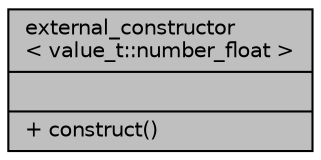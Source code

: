 digraph "external_constructor&lt; value_t::number_float &gt;"
{
 // LATEX_PDF_SIZE
  edge [fontname="Helvetica",fontsize="10",labelfontname="Helvetica",labelfontsize="10"];
  node [fontname="Helvetica",fontsize="10",shape=record];
  Node1 [label="{external_constructor\l\< value_t::number_float \>\n||+ construct()\l}",height=0.2,width=0.4,color="black", fillcolor="grey75", style="filled", fontcolor="black",tooltip=" "];
}

